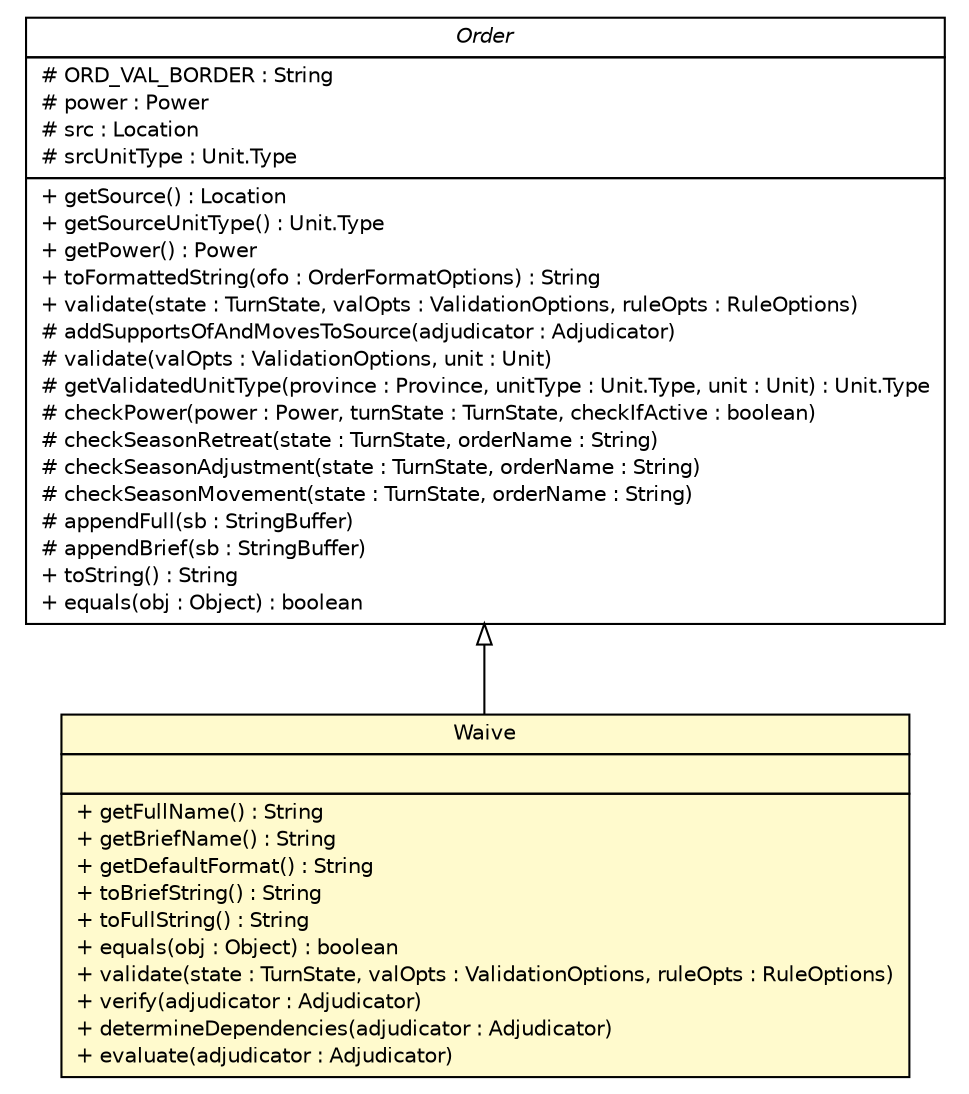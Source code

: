 #!/usr/local/bin/dot
#
# Class diagram 
# Generated by UMLGraph version 5.2 (http://www.umlgraph.org/)
#

digraph G {
	edge [fontname="Helvetica",fontsize=10,labelfontname="Helvetica",labelfontsize=10];
	node [fontname="Helvetica",fontsize=10,shape=plaintext];
	nodesep=0.25;
	ranksep=0.5;
	// dip.order.Order
	c3988 [label=<<table title="dip.order.Order" border="0" cellborder="1" cellspacing="0" cellpadding="2" port="p" href="./Order.html">
		<tr><td><table border="0" cellspacing="0" cellpadding="1">
<tr><td align="center" balign="center"><font face="Helvetica-Oblique"> Order </font></td></tr>
		</table></td></tr>
		<tr><td><table border="0" cellspacing="0" cellpadding="1">
<tr><td align="left" balign="left"> # ORD_VAL_BORDER : String </td></tr>
<tr><td align="left" balign="left"> # power : Power </td></tr>
<tr><td align="left" balign="left"> # src : Location </td></tr>
<tr><td align="left" balign="left"> # srcUnitType : Unit.Type </td></tr>
		</table></td></tr>
		<tr><td><table border="0" cellspacing="0" cellpadding="1">
<tr><td align="left" balign="left"> + getSource() : Location </td></tr>
<tr><td align="left" balign="left"> + getSourceUnitType() : Unit.Type </td></tr>
<tr><td align="left" balign="left"> + getPower() : Power </td></tr>
<tr><td align="left" balign="left"> + toFormattedString(ofo : OrderFormatOptions) : String </td></tr>
<tr><td align="left" balign="left"> + validate(state : TurnState, valOpts : ValidationOptions, ruleOpts : RuleOptions) </td></tr>
<tr><td align="left" balign="left"> # addSupportsOfAndMovesToSource(adjudicator : Adjudicator) </td></tr>
<tr><td align="left" balign="left"> # validate(valOpts : ValidationOptions, unit : Unit) </td></tr>
<tr><td align="left" balign="left"> # getValidatedUnitType(province : Province, unitType : Unit.Type, unit : Unit) : Unit.Type </td></tr>
<tr><td align="left" balign="left"> # checkPower(power : Power, turnState : TurnState, checkIfActive : boolean) </td></tr>
<tr><td align="left" balign="left"> # checkSeasonRetreat(state : TurnState, orderName : String) </td></tr>
<tr><td align="left" balign="left"> # checkSeasonAdjustment(state : TurnState, orderName : String) </td></tr>
<tr><td align="left" balign="left"> # checkSeasonMovement(state : TurnState, orderName : String) </td></tr>
<tr><td align="left" balign="left"> # appendFull(sb : StringBuffer) </td></tr>
<tr><td align="left" balign="left"> # appendBrief(sb : StringBuffer) </td></tr>
<tr><td align="left" balign="left"> + toString() : String </td></tr>
<tr><td align="left" balign="left"> + equals(obj : Object) : boolean </td></tr>
		</table></td></tr>
		</table>>, fontname="Helvetica", fontcolor="black", fontsize=10.0];
	// dip.order.Waive
	c3998 [label=<<table title="dip.order.Waive" border="0" cellborder="1" cellspacing="0" cellpadding="2" port="p" bgcolor="lemonChiffon" href="./Waive.html">
		<tr><td><table border="0" cellspacing="0" cellpadding="1">
<tr><td align="center" balign="center"> Waive </td></tr>
		</table></td></tr>
		<tr><td><table border="0" cellspacing="0" cellpadding="1">
<tr><td align="left" balign="left">  </td></tr>
		</table></td></tr>
		<tr><td><table border="0" cellspacing="0" cellpadding="1">
<tr><td align="left" balign="left"> + getFullName() : String </td></tr>
<tr><td align="left" balign="left"> + getBriefName() : String </td></tr>
<tr><td align="left" balign="left"> + getDefaultFormat() : String </td></tr>
<tr><td align="left" balign="left"> + toBriefString() : String </td></tr>
<tr><td align="left" balign="left"> + toFullString() : String </td></tr>
<tr><td align="left" balign="left"> + equals(obj : Object) : boolean </td></tr>
<tr><td align="left" balign="left"> + validate(state : TurnState, valOpts : ValidationOptions, ruleOpts : RuleOptions) </td></tr>
<tr><td align="left" balign="left"> + verify(adjudicator : Adjudicator) </td></tr>
<tr><td align="left" balign="left"> + determineDependencies(adjudicator : Adjudicator) </td></tr>
<tr><td align="left" balign="left"> + evaluate(adjudicator : Adjudicator) </td></tr>
		</table></td></tr>
		</table>>, fontname="Helvetica", fontcolor="black", fontsize=10.0];
	//dip.order.Waive extends dip.order.Order
	c3988:p -> c3998:p [dir=back,arrowtail=empty];
}

